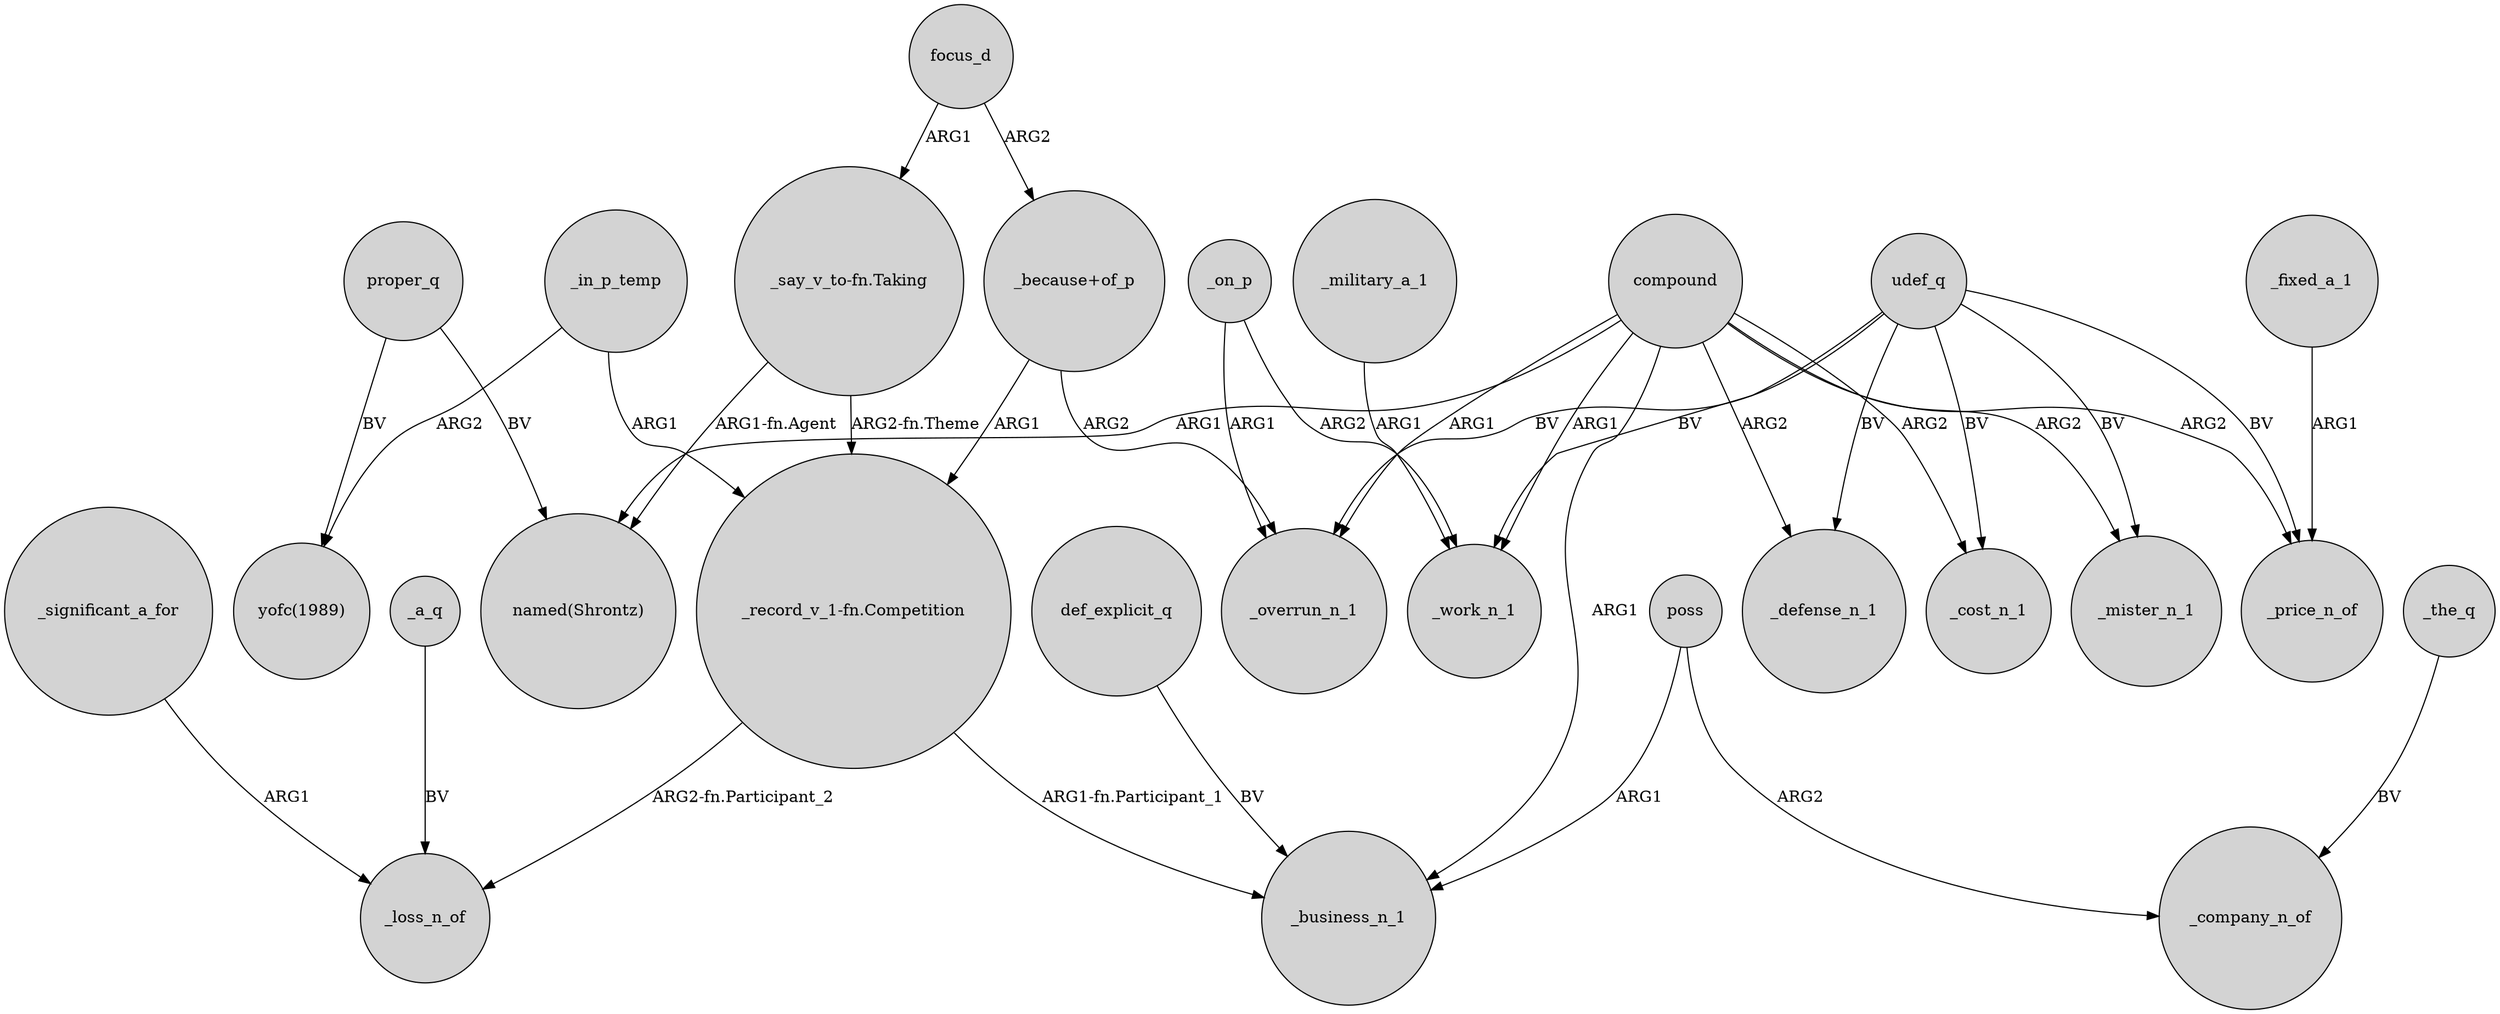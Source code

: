 digraph {
	node [shape=circle style=filled]
	def_explicit_q -> _business_n_1 [label=BV]
	_in_p_temp -> "yofc(1989)" [label=ARG2]
	_a_q -> _loss_n_of [label=BV]
	compound -> _mister_n_1 [label=ARG2]
	compound -> _overrun_n_1 [label=ARG1]
	poss -> _business_n_1 [label=ARG1]
	"_say_v_to-fn.Taking" -> "named(Shrontz)" [label="ARG1-fn.Agent"]
	focus_d -> "_say_v_to-fn.Taking" [label=ARG1]
	compound -> _cost_n_1 [label=ARG2]
	"_because+of_p" -> _overrun_n_1 [label=ARG2]
	udef_q -> _price_n_of [label=BV]
	_significant_a_for -> _loss_n_of [label=ARG1]
	_fixed_a_1 -> _price_n_of [label=ARG1]
	"_say_v_to-fn.Taking" -> "_record_v_1-fn.Competition" [label="ARG2-fn.Theme"]
	udef_q -> _work_n_1 [label=BV]
	"_record_v_1-fn.Competition" -> _loss_n_of [label="ARG2-fn.Participant_2"]
	udef_q -> _overrun_n_1 [label=BV]
	udef_q -> _defense_n_1 [label=BV]
	udef_q -> _mister_n_1 [label=BV]
	compound -> "named(Shrontz)" [label=ARG1]
	compound -> _work_n_1 [label=ARG1]
	_on_p -> _work_n_1 [label=ARG2]
	proper_q -> "named(Shrontz)" [label=BV]
	poss -> _company_n_of [label=ARG2]
	compound -> _price_n_of [label=ARG2]
	focus_d -> "_because+of_p" [label=ARG2]
	proper_q -> "yofc(1989)" [label=BV]
	_in_p_temp -> "_record_v_1-fn.Competition" [label=ARG1]
	"_because+of_p" -> "_record_v_1-fn.Competition" [label=ARG1]
	compound -> _defense_n_1 [label=ARG2]
	"_record_v_1-fn.Competition" -> _business_n_1 [label="ARG1-fn.Participant_1"]
	_on_p -> _overrun_n_1 [label=ARG1]
	compound -> _business_n_1 [label=ARG1]
	_the_q -> _company_n_of [label=BV]
	_military_a_1 -> _work_n_1 [label=ARG1]
	udef_q -> _cost_n_1 [label=BV]
}
